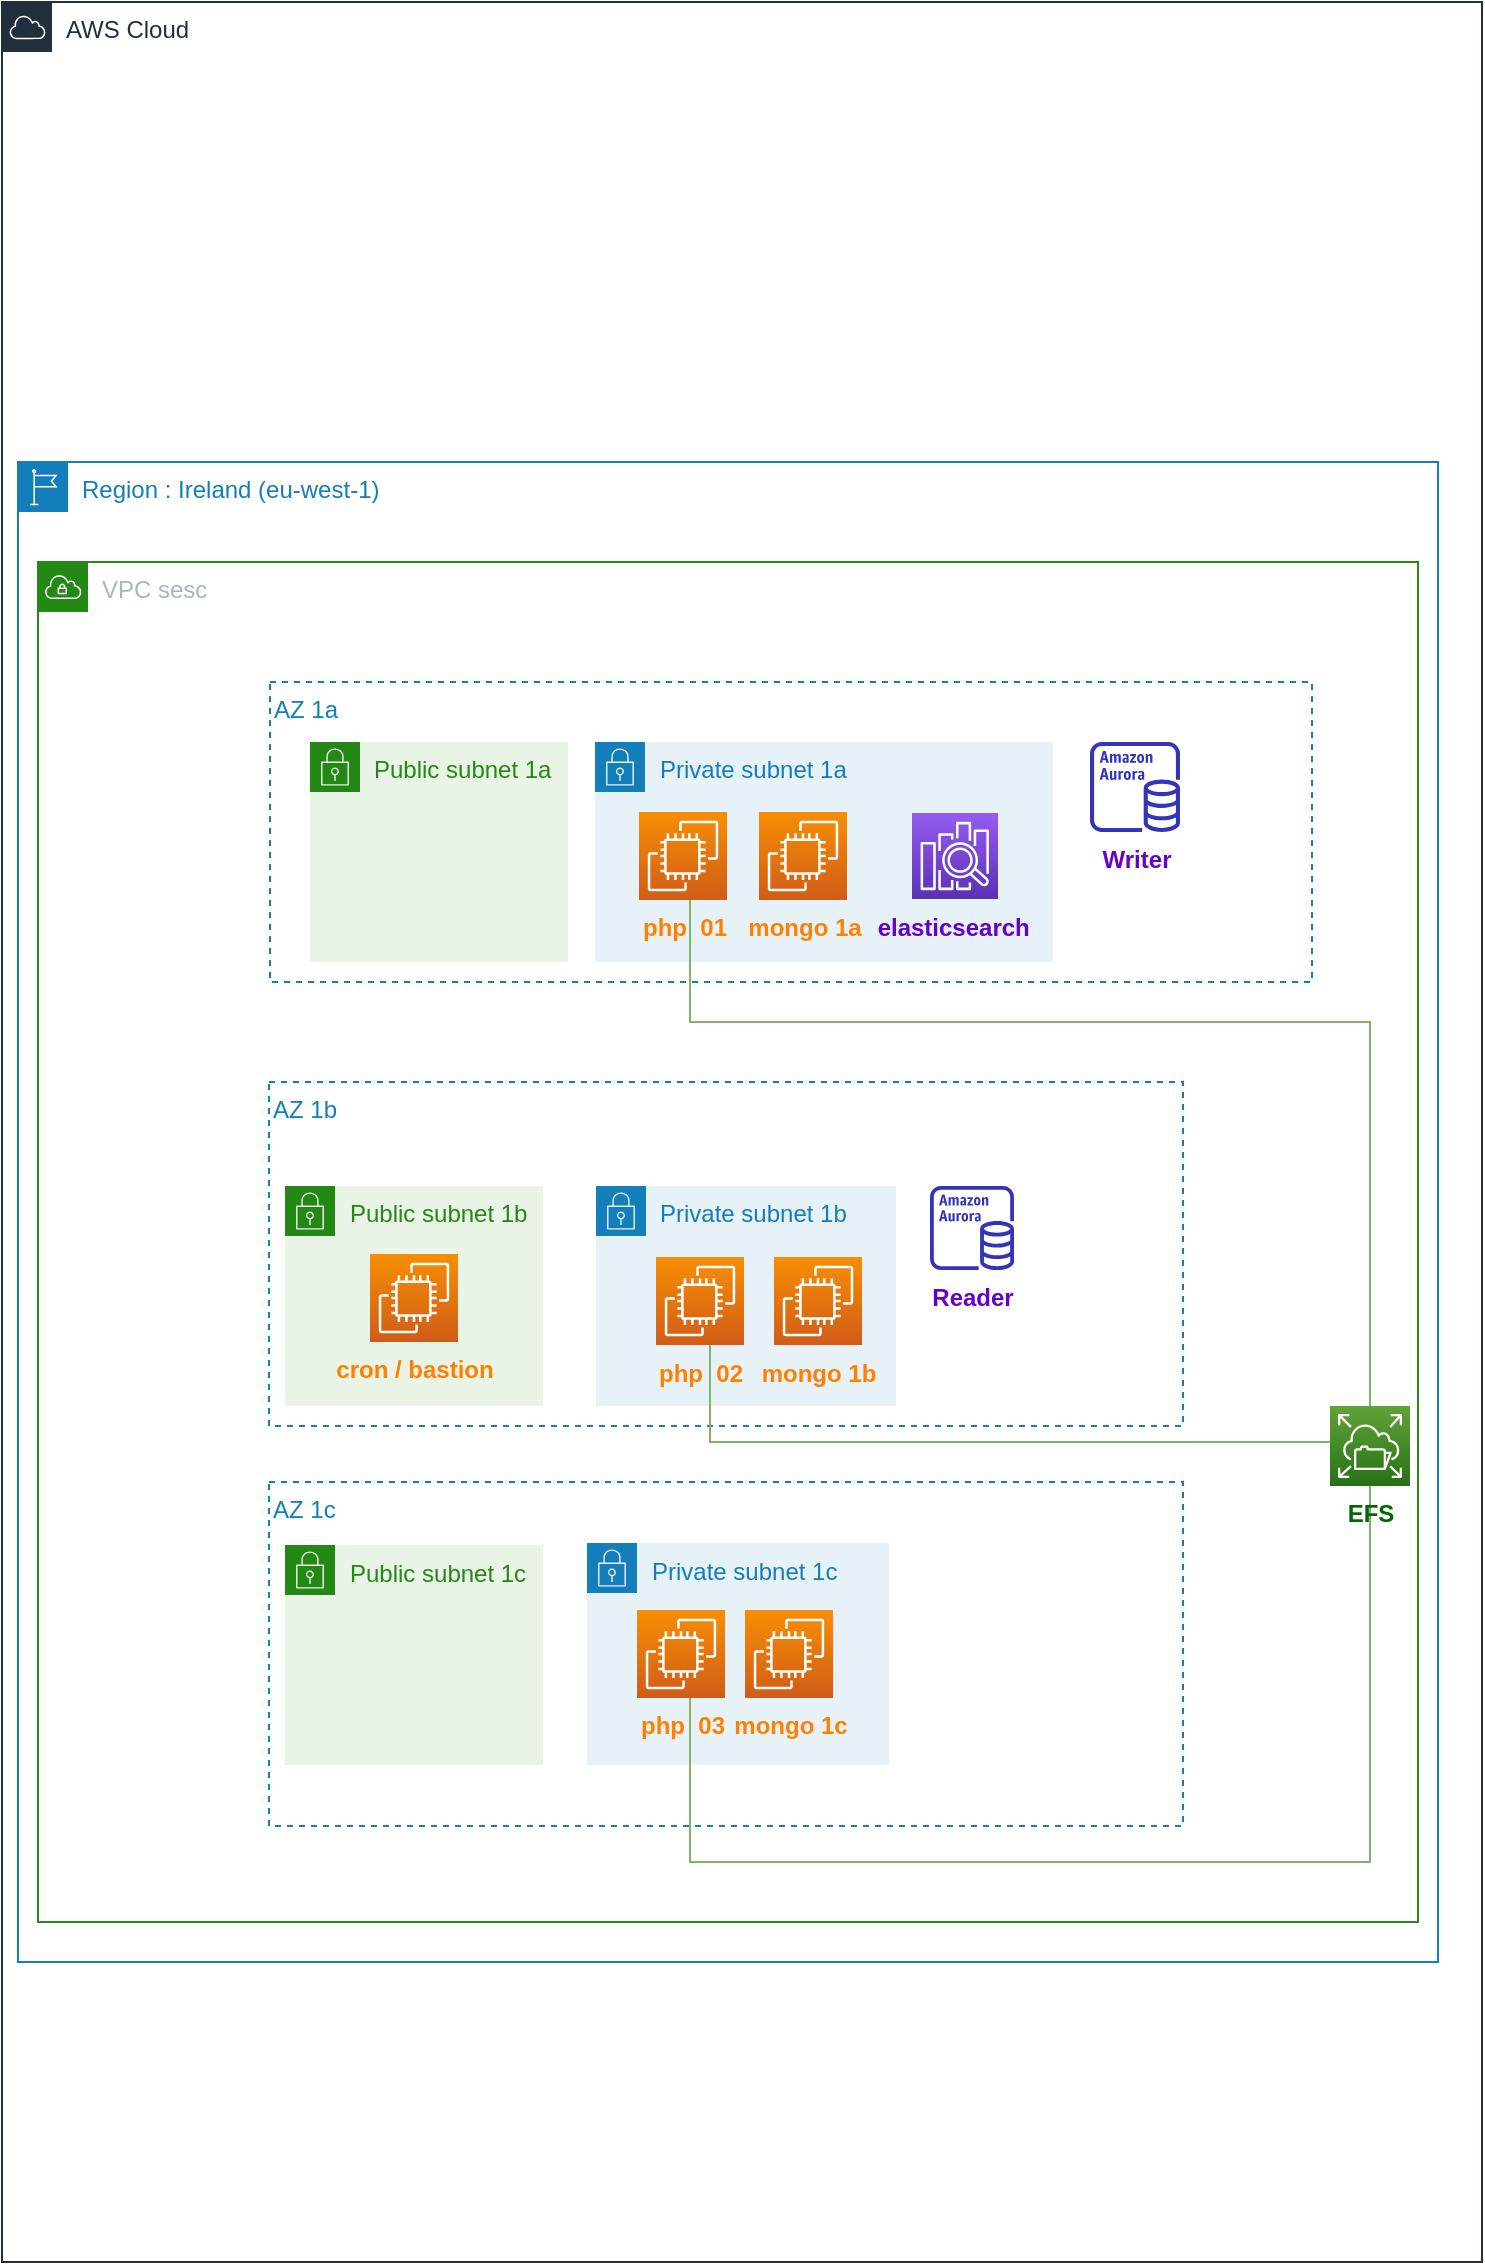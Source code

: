 <mxfile version="12.2.2" type="github" pages="1">
  <diagram id="4uRVFsyQm0KmxqMWwmNr" name="Page-1">
    <mxGraphModel dx="1062" dy="756" grid="1" gridSize="10" guides="1" tooltips="1" connect="1" arrows="1" fold="1" page="1" pageScale="1" pageWidth="827" pageHeight="1169" math="0" shadow="0">
      <root>
        <mxCell id="0"/>
        <mxCell id="N2LqG0-nj7z7RjuAbN2V-1" value="region network" parent="0"/>
        <mxCell id="8aeaqcqeNkye2ldPFs5D-1" value="AWS Cloud" style="points=[[0,0],[0.25,0],[0.5,0],[0.75,0],[1,0],[1,0.25],[1,0.5],[1,0.75],[1,1],[0.75,1],[0.5,1],[0.25,1],[0,1],[0,0.75],[0,0.5],[0,0.25]];outlineConnect=0;gradientColor=none;html=1;whiteSpace=wrap;fontSize=12;fontStyle=0;shape=mxgraph.aws4.group;grIcon=mxgraph.aws4.group_aws_cloud;strokeColor=#232F3E;fillColor=none;verticalAlign=top;align=left;spacingLeft=30;fontColor=#232F3E;dashed=0;" parent="N2LqG0-nj7z7RjuAbN2V-1" vertex="1">
          <mxGeometry x="76" y="20" width="740" height="1130" as="geometry"/>
        </mxCell>
        <mxCell id="8aeaqcqeNkye2ldPFs5D-2" value="Region : Ireland (eu-west-1)" style="points=[[0,0],[0.25,0],[0.5,0],[0.75,0],[1,0],[1,0.25],[1,0.5],[1,0.75],[1,1],[0.75,1],[0.5,1],[0.25,1],[0,1],[0,0.75],[0,0.5],[0,0.25]];outlineConnect=0;gradientColor=none;html=1;whiteSpace=wrap;fontSize=12;fontStyle=0;shape=mxgraph.aws4.group;grIcon=mxgraph.aws4.group_region;strokeColor=#147EBA;fillColor=none;verticalAlign=top;align=left;spacingLeft=30;fontColor=#147EBA;dashed=0;" parent="N2LqG0-nj7z7RjuAbN2V-1" vertex="1">
          <mxGeometry x="84" y="250" width="710" height="750" as="geometry"/>
        </mxCell>
        <mxCell id="1" value="vpc network" parent="0"/>
        <mxCell id="8aeaqcqeNkye2ldPFs5D-8" value="VPC sesc" style="points=[[0,0],[0.25,0],[0.5,0],[0.75,0],[1,0],[1,0.25],[1,0.5],[1,0.75],[1,1],[0.75,1],[0.5,1],[0.25,1],[0,1],[0,0.75],[0,0.5],[0,0.25]];outlineConnect=0;gradientColor=none;html=1;whiteSpace=wrap;fontSize=12;fontStyle=0;shape=mxgraph.aws4.group;grIcon=mxgraph.aws4.group_vpc;strokeColor=#248814;fillColor=none;verticalAlign=top;align=left;spacingLeft=30;fontColor=#AAB7B8;dashed=0;" parent="1" vertex="1">
          <mxGeometry x="94" y="300" width="690" height="680" as="geometry"/>
        </mxCell>
        <mxCell id="N2LqG0-nj7z7RjuAbN2V-2" value="network view" parent="0" visible="0"/>
        <mxCell id="8aeaqcqeNkye2ldPFs5D-28" value="" style="group" parent="N2LqG0-nj7z7RjuAbN2V-2" vertex="1" connectable="0">
          <mxGeometry x="180" y="330" width="588" height="490" as="geometry"/>
        </mxCell>
        <mxCell id="8aeaqcqeNkye2ldPFs5D-5" value="Availability Zone 1a" style="fillColor=none;strokeColor=#147EBA;dashed=1;verticalAlign=top;fontStyle=0;fontColor=#147EBA;" parent="8aeaqcqeNkye2ldPFs5D-28" vertex="1">
          <mxGeometry width="588" height="140" as="geometry"/>
        </mxCell>
        <mxCell id="8aeaqcqeNkye2ldPFs5D-10" value="Availability Zone 1b" style="fillColor=none;strokeColor=#147EBA;dashed=1;verticalAlign=top;fontStyle=0;fontColor=#147EBA;" parent="8aeaqcqeNkye2ldPFs5D-28" vertex="1">
          <mxGeometry y="180" width="588" height="140" as="geometry"/>
        </mxCell>
        <mxCell id="8aeaqcqeNkye2ldPFs5D-11" value="Availability Zone 1c" style="fillColor=none;strokeColor=#147EBA;dashed=1;verticalAlign=top;fontStyle=0;fontColor=#147EBA;" parent="8aeaqcqeNkye2ldPFs5D-28" vertex="1">
          <mxGeometry y="350" width="588" height="140" as="geometry"/>
        </mxCell>
        <mxCell id="8aeaqcqeNkye2ldPFs5D-12" value="Public subnet 1a&amp;nbsp;&lt;br&gt;&lt;br&gt;10.133.64.0/26" style="points=[[0,0],[0.25,0],[0.5,0],[0.75,0],[1,0],[1,0.25],[1,0.5],[1,0.75],[1,1],[0.75,1],[0.5,1],[0.25,1],[0,1],[0,0.75],[0,0.5],[0,0.25]];outlineConnect=0;gradientColor=none;html=1;whiteSpace=wrap;fontSize=12;fontStyle=0;shape=mxgraph.aws4.group;grIcon=mxgraph.aws4.group_security_group;grStroke=0;strokeColor=#248814;fillColor=#E9F3E6;verticalAlign=top;align=left;spacingLeft=30;fontColor=#248814;dashed=0;" parent="8aeaqcqeNkye2ldPFs5D-28" vertex="1">
          <mxGeometry x="18.667" y="13" width="214.667" height="115" as="geometry"/>
        </mxCell>
        <mxCell id="8aeaqcqeNkye2ldPFs5D-13" value="Public subnet 1b&lt;br&gt;&lt;br&gt;10.133.64.64/26" style="points=[[0,0],[0.25,0],[0.5,0],[0.75,0],[1,0],[1,0.25],[1,0.5],[1,0.75],[1,1],[0.75,1],[0.5,1],[0.25,1],[0,1],[0,0.75],[0,0.5],[0,0.25]];outlineConnect=0;gradientColor=none;html=1;whiteSpace=wrap;fontSize=12;fontStyle=0;shape=mxgraph.aws4.group;grIcon=mxgraph.aws4.group_security_group;grStroke=0;strokeColor=#248814;fillColor=#E9F3E6;verticalAlign=top;align=left;spacingLeft=30;fontColor=#248814;dashed=0;" parent="8aeaqcqeNkye2ldPFs5D-28" vertex="1">
          <mxGeometry x="18.667" y="193" width="214.667" height="115" as="geometry"/>
        </mxCell>
        <mxCell id="8aeaqcqeNkye2ldPFs5D-14" value="Public subnet 1c&lt;br&gt;&lt;br&gt;10.133.64.128/26" style="points=[[0,0],[0.25,0],[0.5,0],[0.75,0],[1,0],[1,0.25],[1,0.5],[1,0.75],[1,1],[0.75,1],[0.5,1],[0.25,1],[0,1],[0,0.75],[0,0.5],[0,0.25]];outlineConnect=0;gradientColor=none;html=1;whiteSpace=wrap;fontSize=12;fontStyle=0;shape=mxgraph.aws4.group;grIcon=mxgraph.aws4.group_security_group;grStroke=0;strokeColor=#248814;fillColor=#E9F3E6;verticalAlign=top;align=left;spacingLeft=30;fontColor=#248814;dashed=0;" parent="8aeaqcqeNkye2ldPFs5D-28" vertex="1">
          <mxGeometry x="18.667" y="363" width="214.667" height="115" as="geometry"/>
        </mxCell>
        <mxCell id="8aeaqcqeNkye2ldPFs5D-15" value="Private subnet 1a&lt;br&gt;&lt;br&gt;10.133.65.0/26&lt;br&gt;" style="points=[[0,0],[0.25,0],[0.5,0],[0.75,0],[1,0],[1,0.25],[1,0.5],[1,0.75],[1,1],[0.75,1],[0.5,1],[0.25,1],[0,1],[0,0.75],[0,0.5],[0,0.25]];outlineConnect=0;gradientColor=none;html=1;whiteSpace=wrap;fontSize=12;fontStyle=0;shape=mxgraph.aws4.group;grIcon=mxgraph.aws4.group_security_group;grStroke=0;strokeColor=#147EBA;fillColor=#E6F2F8;verticalAlign=top;align=left;spacingLeft=30;fontColor=#147EBA;dashed=0;" parent="8aeaqcqeNkye2ldPFs5D-28" vertex="1">
          <mxGeometry x="354.667" y="13" width="224" height="118" as="geometry"/>
        </mxCell>
        <mxCell id="8aeaqcqeNkye2ldPFs5D-16" value="Private subnet 1c&lt;br&gt;&lt;br&gt;10.133.65.128/26" style="points=[[0,0],[0.25,0],[0.5,0],[0.75,0],[1,0],[1,0.25],[1,0.5],[1,0.75],[1,1],[0.75,1],[0.5,1],[0.25,1],[0,1],[0,0.75],[0,0.5],[0,0.25]];outlineConnect=0;gradientColor=none;html=1;whiteSpace=wrap;fontSize=12;fontStyle=0;shape=mxgraph.aws4.group;grIcon=mxgraph.aws4.group_security_group;grStroke=0;strokeColor=#147EBA;fillColor=#E6F2F8;verticalAlign=top;align=left;spacingLeft=30;fontColor=#147EBA;dashed=0;" parent="8aeaqcqeNkye2ldPFs5D-28" vertex="1">
          <mxGeometry x="354.667" y="363" width="224" height="118" as="geometry"/>
        </mxCell>
        <mxCell id="8aeaqcqeNkye2ldPFs5D-17" value="Private subnet 1b&lt;br&gt;&lt;br&gt;10.133.65.64/26" style="points=[[0,0],[0.25,0],[0.5,0],[0.75,0],[1,0],[1,0.25],[1,0.5],[1,0.75],[1,1],[0.75,1],[0.5,1],[0.25,1],[0,1],[0,0.75],[0,0.5],[0,0.25]];outlineConnect=0;gradientColor=none;html=1;whiteSpace=wrap;fontSize=12;fontStyle=0;shape=mxgraph.aws4.group;grIcon=mxgraph.aws4.group_security_group;grStroke=0;strokeColor=#147EBA;fillColor=#E6F2F8;verticalAlign=top;align=left;spacingLeft=30;fontColor=#147EBA;dashed=0;" parent="8aeaqcqeNkye2ldPFs5D-28" vertex="1">
          <mxGeometry x="354.667" y="193" width="224" height="118" as="geometry"/>
        </mxCell>
        <mxCell id="8aeaqcqeNkye2ldPFs5D-21" value="&lt;font color=&quot;#7f00ff&quot;&gt;NAT Gateway&lt;/font&gt;" style="outlineConnect=0;fontColor=#232F3E;gradientColor=none;fillColor=#5A30B5;strokeColor=none;dashed=0;verticalLabelPosition=bottom;verticalAlign=top;align=center;html=1;fontSize=12;fontStyle=0;aspect=fixed;pointerEvents=1;shape=mxgraph.aws4.nat_gateway;" parent="8aeaqcqeNkye2ldPFs5D-28" vertex="1">
          <mxGeometry x="162.4" y="51.5" width="34.533" height="34.533" as="geometry"/>
        </mxCell>
        <mxCell id="8aeaqcqeNkye2ldPFs5D-25" value="&lt;font color=&quot;#7f00ff&quot;&gt;NAT Gateway&lt;/font&gt;" style="outlineConnect=0;fontColor=#232F3E;gradientColor=none;fillColor=#5A30B5;strokeColor=none;dashed=0;verticalLabelPosition=bottom;verticalAlign=top;align=center;html=1;fontSize=12;fontStyle=0;aspect=fixed;pointerEvents=1;shape=mxgraph.aws4.nat_gateway;" parent="8aeaqcqeNkye2ldPFs5D-28" vertex="1">
          <mxGeometry x="162.4" y="235" width="34.533" height="34.533" as="geometry"/>
        </mxCell>
        <mxCell id="8aeaqcqeNkye2ldPFs5D-26" value="&lt;font color=&quot;#7f00ff&quot;&gt;NAT Gateway&lt;/font&gt;" style="outlineConnect=0;fontColor=#232F3E;gradientColor=none;fillColor=#5A30B5;strokeColor=none;dashed=0;verticalLabelPosition=bottom;verticalAlign=top;align=center;html=1;fontSize=12;fontStyle=0;aspect=fixed;pointerEvents=1;shape=mxgraph.aws4.nat_gateway;" parent="8aeaqcqeNkye2ldPFs5D-28" vertex="1">
          <mxGeometry x="162.4" y="401.5" width="34.533" height="34.533" as="geometry"/>
        </mxCell>
        <mxCell id="8aeaqcqeNkye2ldPFs5D-22" value="&lt;font color=&quot;#6600cc&quot;&gt;router&lt;/font&gt;" style="outlineConnect=0;fontColor=#232F3E;gradientColor=none;fillColor=#5A30B5;strokeColor=none;dashed=0;verticalLabelPosition=bottom;verticalAlign=top;align=center;html=1;fontSize=12;fontStyle=0;aspect=fixed;pointerEvents=1;shape=mxgraph.aws4.customer_gateway;" parent="N2LqG0-nj7z7RjuAbN2V-2" vertex="1">
          <mxGeometry x="120" y="570" width="49" height="49" as="geometry"/>
        </mxCell>
        <mxCell id="N2LqG0-nj7z7RjuAbN2V-3" value="" style="group" vertex="1" connectable="0" parent="N2LqG0-nj7z7RjuAbN2V-2">
          <mxGeometry x="10" y="560" width="90" height="90" as="geometry"/>
        </mxCell>
        <mxCell id="8aeaqcqeNkye2ldPFs5D-32" value="" style="whiteSpace=wrap;html=1;aspect=fixed;labelBackgroundColor=none;labelBorderColor=none;strokeColor=none;" parent="N2LqG0-nj7z7RjuAbN2V-3" vertex="1">
          <mxGeometry width="90" height="90" as="geometry"/>
        </mxCell>
        <mxCell id="8aeaqcqeNkye2ldPFs5D-31" value="&lt;font color=&quot;#6600cc&quot;&gt;Internet Gateway&lt;/font&gt;" style="outlineConnect=0;fontColor=#232F3E;gradientColor=none;fillColor=#5A30B5;strokeColor=none;dashed=0;verticalLabelPosition=bottom;verticalAlign=top;align=center;html=1;fontSize=12;fontStyle=0;aspect=fixed;pointerEvents=1;shape=mxgraph.aws4.internet_gateway;labelBackgroundColor=none;" parent="N2LqG0-nj7z7RjuAbN2V-3" vertex="1">
          <mxGeometry x="19.219" y="9.375" width="51.562" height="51.562" as="geometry"/>
        </mxCell>
        <mxCell id="N2LqG0-nj7z7RjuAbN2V-4" value="drupal view" parent="0"/>
        <mxCell id="N2LqG0-nj7z7RjuAbN2V-12" value="Private subnet 1a" style="points=[[0,0],[0.25,0],[0.5,0],[0.75,0],[1,0],[1,0.25],[1,0.5],[1,0.75],[1,1],[0.75,1],[0.5,1],[0.25,1],[0,1],[0,0.75],[0,0.5],[0,0.25]];outlineConnect=0;gradientColor=none;html=1;whiteSpace=wrap;fontSize=12;fontStyle=0;shape=mxgraph.aws4.group;grIcon=mxgraph.aws4.group_security_group;grStroke=0;strokeColor=#147EBA;fillColor=#E6F2F8;verticalAlign=top;align=left;spacingLeft=30;fontColor=#147EBA;dashed=0;" vertex="1" parent="N2LqG0-nj7z7RjuAbN2V-4">
          <mxGeometry x="372.5" y="390" width="229" height="110" as="geometry"/>
        </mxCell>
        <mxCell id="N2LqG0-nj7z7RjuAbN2V-6" value="AZ 1a" style="fillColor=none;strokeColor=#147EBA;dashed=1;verticalAlign=top;fontStyle=0;fontColor=#147EBA;align=left;" vertex="1" parent="N2LqG0-nj7z7RjuAbN2V-4">
          <mxGeometry x="210" y="360" width="521" height="150" as="geometry"/>
        </mxCell>
        <mxCell id="N2LqG0-nj7z7RjuAbN2V-44" style="edgeStyle=orthogonalEdgeStyle;rounded=0;orthogonalLoop=1;jettySize=auto;html=1;fontColor=#FF8000;strokeColor=#82b366;strokeWidth=1;endArrow=none;endFill=0;fillColor=#d5e8d4;" edge="1" parent="N2LqG0-nj7z7RjuAbN2V-4" source="N2LqG0-nj7z7RjuAbN2V-39" target="N2LqG0-nj7z7RjuAbN2V-19">
          <mxGeometry relative="1" as="geometry">
            <Array as="points">
              <mxPoint x="760" y="530"/>
              <mxPoint x="420" y="530"/>
            </Array>
          </mxGeometry>
        </mxCell>
        <mxCell id="N2LqG0-nj7z7RjuAbN2V-8" value="AZ 1c" style="fillColor=none;strokeColor=#147EBA;dashed=1;verticalAlign=top;fontStyle=0;fontColor=#147EBA;align=left;" vertex="1" parent="N2LqG0-nj7z7RjuAbN2V-4">
          <mxGeometry x="209.5" y="760" width="457" height="172" as="geometry"/>
        </mxCell>
        <mxCell id="N2LqG0-nj7z7RjuAbN2V-7" value="AZ 1b" style="fillColor=none;strokeColor=#147EBA;dashed=1;verticalAlign=top;fontStyle=0;fontColor=#147EBA;align=left;" vertex="1" parent="N2LqG0-nj7z7RjuAbN2V-4">
          <mxGeometry x="209.5" y="560" width="457" height="172" as="geometry"/>
        </mxCell>
        <mxCell id="N2LqG0-nj7z7RjuAbN2V-32" value="Public subnet 1a&lt;br&gt;" style="points=[[0,0],[0.25,0],[0.5,0],[0.75,0],[1,0],[1,0.25],[1,0.5],[1,0.75],[1,1],[0.75,1],[0.5,1],[0.25,1],[0,1],[0,0.75],[0,0.5],[0,0.25]];outlineConnect=0;gradientColor=none;html=1;whiteSpace=wrap;fontSize=12;fontStyle=0;shape=mxgraph.aws4.group;grIcon=mxgraph.aws4.group_security_group;grStroke=0;strokeColor=#248814;fillColor=#E9F3E6;verticalAlign=top;align=left;spacingLeft=30;fontColor=#248814;dashed=0;" vertex="1" parent="N2LqG0-nj7z7RjuAbN2V-4">
          <mxGeometry x="230" y="390" width="129" height="110" as="geometry"/>
        </mxCell>
        <mxCell id="N2LqG0-nj7z7RjuAbN2V-33" value="Public subnet 1c" style="points=[[0,0],[0.25,0],[0.5,0],[0.75,0],[1,0],[1,0.25],[1,0.5],[1,0.75],[1,1],[0.75,1],[0.5,1],[0.25,1],[0,1],[0,0.75],[0,0.5],[0,0.25]];outlineConnect=0;gradientColor=none;html=1;whiteSpace=wrap;fontSize=12;fontStyle=0;shape=mxgraph.aws4.group;grIcon=mxgraph.aws4.group_security_group;grStroke=0;strokeColor=#248814;fillColor=#E9F3E6;verticalAlign=top;align=left;spacingLeft=30;fontColor=#248814;dashed=0;" vertex="1" parent="N2LqG0-nj7z7RjuAbN2V-4">
          <mxGeometry x="217.5" y="791.5" width="129" height="110" as="geometry"/>
        </mxCell>
        <mxCell id="N2LqG0-nj7z7RjuAbN2V-34" value="" style="group" vertex="1" connectable="0" parent="N2LqG0-nj7z7RjuAbN2V-4">
          <mxGeometry x="373" y="612" width="150" height="110" as="geometry"/>
        </mxCell>
        <mxCell id="N2LqG0-nj7z7RjuAbN2V-14" value="Private subnet 1b&lt;br&gt;" style="points=[[0,0],[0.25,0],[0.5,0],[0.75,0],[1,0],[1,0.25],[1,0.5],[1,0.75],[1,1],[0.75,1],[0.5,1],[0.25,1],[0,1],[0,0.75],[0,0.5],[0,0.25]];outlineConnect=0;gradientColor=none;html=1;whiteSpace=wrap;fontSize=12;fontStyle=0;shape=mxgraph.aws4.group;grIcon=mxgraph.aws4.group_security_group;grStroke=0;strokeColor=#147EBA;fillColor=#E6F2F8;verticalAlign=top;align=left;spacingLeft=30;fontColor=#147EBA;dashed=0;" vertex="1" parent="N2LqG0-nj7z7RjuAbN2V-34">
          <mxGeometry width="150" height="110" as="geometry"/>
        </mxCell>
        <mxCell id="N2LqG0-nj7z7RjuAbN2V-20" value="php&amp;nbsp; 02" style="outlineConnect=0;fontColor=#FF8000;gradientColor=#F78E04;gradientDirection=north;fillColor=#D05C17;strokeColor=#ffffff;dashed=0;verticalLabelPosition=bottom;verticalAlign=top;align=center;html=1;fontSize=12;fontStyle=1;aspect=fixed;shape=mxgraph.aws4.resourceIcon;resIcon=mxgraph.aws4.ec2;labelBackgroundColor=none;" vertex="1" parent="N2LqG0-nj7z7RjuAbN2V-34">
          <mxGeometry x="30" y="35.5" width="44" height="44" as="geometry"/>
        </mxCell>
        <mxCell id="N2LqG0-nj7z7RjuAbN2V-27" value="mongo 1b" style="outlineConnect=0;fontColor=#FF8000;gradientColor=#F78E04;gradientDirection=north;fillColor=#D05C17;strokeColor=#ffffff;dashed=0;verticalLabelPosition=bottom;verticalAlign=top;align=center;html=1;fontSize=12;fontStyle=1;aspect=fixed;shape=mxgraph.aws4.resourceIcon;resIcon=mxgraph.aws4.ec2;labelBackgroundColor=none;" vertex="1" parent="N2LqG0-nj7z7RjuAbN2V-34">
          <mxGeometry x="89" y="35.5" width="44" height="44" as="geometry"/>
        </mxCell>
        <mxCell id="N2LqG0-nj7z7RjuAbN2V-35" value="" style="group" vertex="1" connectable="0" parent="N2LqG0-nj7z7RjuAbN2V-4">
          <mxGeometry x="368.5" y="790.5" width="151" height="111" as="geometry"/>
        </mxCell>
        <mxCell id="N2LqG0-nj7z7RjuAbN2V-13" value="Private subnet 1c" style="points=[[0,0],[0.25,0],[0.5,0],[0.75,0],[1,0],[1,0.25],[1,0.5],[1,0.75],[1,1],[0.75,1],[0.5,1],[0.25,1],[0,1],[0,0.75],[0,0.5],[0,0.25]];outlineConnect=0;gradientColor=none;html=1;whiteSpace=wrap;fontSize=12;fontStyle=0;shape=mxgraph.aws4.group;grIcon=mxgraph.aws4.group_security_group;grStroke=0;strokeColor=#147EBA;fillColor=#E6F2F8;verticalAlign=top;align=left;spacingLeft=30;fontColor=#147EBA;dashed=0;" vertex="1" parent="N2LqG0-nj7z7RjuAbN2V-35">
          <mxGeometry width="151" height="111" as="geometry"/>
        </mxCell>
        <mxCell id="N2LqG0-nj7z7RjuAbN2V-18" value="php&amp;nbsp; 03" style="outlineConnect=0;fontColor=#FF8000;gradientColor=#F78E04;gradientDirection=north;fillColor=#D05C17;strokeColor=#ffffff;dashed=0;verticalLabelPosition=bottom;verticalAlign=top;align=center;html=1;fontSize=12;fontStyle=1;aspect=fixed;shape=mxgraph.aws4.resourceIcon;resIcon=mxgraph.aws4.ec2;labelBackgroundColor=none;" vertex="1" parent="N2LqG0-nj7z7RjuAbN2V-35">
          <mxGeometry x="25" y="33.5" width="44" height="44" as="geometry"/>
        </mxCell>
        <mxCell id="N2LqG0-nj7z7RjuAbN2V-26" value="mongo 1c" style="outlineConnect=0;fontColor=#FF8000;gradientColor=#F78E04;gradientDirection=north;fillColor=#D05C17;strokeColor=#ffffff;dashed=0;verticalLabelPosition=bottom;verticalAlign=top;align=center;html=1;fontSize=12;fontStyle=1;aspect=fixed;shape=mxgraph.aws4.resourceIcon;resIcon=mxgraph.aws4.ec2;labelBackgroundColor=none;" vertex="1" parent="N2LqG0-nj7z7RjuAbN2V-35">
          <mxGeometry x="79" y="33.5" width="44" height="44" as="geometry"/>
        </mxCell>
        <mxCell id="N2LqG0-nj7z7RjuAbN2V-36" value="" style="group" vertex="1" connectable="0" parent="N2LqG0-nj7z7RjuAbN2V-4">
          <mxGeometry x="217.5" y="612" width="129" height="110" as="geometry"/>
        </mxCell>
        <mxCell id="N2LqG0-nj7z7RjuAbN2V-10" value="Public subnet 1b&lt;br&gt;&lt;br&gt;" style="points=[[0,0],[0.25,0],[0.5,0],[0.75,0],[1,0],[1,0.25],[1,0.5],[1,0.75],[1,1],[0.75,1],[0.5,1],[0.25,1],[0,1],[0,0.75],[0,0.5],[0,0.25]];outlineConnect=0;gradientColor=none;html=1;whiteSpace=wrap;fontSize=12;fontStyle=0;shape=mxgraph.aws4.group;grIcon=mxgraph.aws4.group_security_group;grStroke=0;strokeColor=#248814;fillColor=#E9F3E6;verticalAlign=top;align=left;spacingLeft=30;fontColor=#248814;dashed=0;" vertex="1" parent="N2LqG0-nj7z7RjuAbN2V-36">
          <mxGeometry width="129" height="110" as="geometry"/>
        </mxCell>
        <mxCell id="N2LqG0-nj7z7RjuAbN2V-28" value="cron / bastion" style="outlineConnect=0;fontColor=#FF8000;gradientColor=#F78E04;gradientDirection=north;fillColor=#D05C17;strokeColor=#ffffff;dashed=0;verticalLabelPosition=bottom;verticalAlign=top;align=center;html=1;fontSize=12;fontStyle=1;aspect=fixed;shape=mxgraph.aws4.resourceIcon;resIcon=mxgraph.aws4.ec2;labelBackgroundColor=none;" vertex="1" parent="N2LqG0-nj7z7RjuAbN2V-36">
          <mxGeometry x="42.5" y="34" width="44" height="44" as="geometry"/>
        </mxCell>
        <mxCell id="N2LqG0-nj7z7RjuAbN2V-37" value="&lt;font color=&quot;#6600cc&quot;&gt;&lt;b&gt;Writer&lt;/b&gt;&lt;/font&gt;" style="outlineConnect=0;fontColor=#232F3E;gradientColor=none;fillColor=#3334B9;strokeColor=none;dashed=0;verticalLabelPosition=bottom;verticalAlign=top;align=center;html=1;fontSize=12;fontStyle=0;aspect=fixed;pointerEvents=1;shape=mxgraph.aws4.aurora_instance;labelBackgroundColor=none;" vertex="1" parent="N2LqG0-nj7z7RjuAbN2V-4">
          <mxGeometry x="620" y="390" width="45" height="45" as="geometry"/>
        </mxCell>
        <mxCell id="N2LqG0-nj7z7RjuAbN2V-38" value="&lt;font color=&quot;#6600cc&quot;&gt;&lt;b&gt;Reader&lt;/b&gt;&lt;/font&gt;" style="outlineConnect=0;fontColor=#232F3E;gradientColor=none;fillColor=#3334B9;strokeColor=none;dashed=0;verticalLabelPosition=bottom;verticalAlign=top;align=center;html=1;fontSize=12;fontStyle=0;aspect=fixed;pointerEvents=1;shape=mxgraph.aws4.aurora_instance;labelBackgroundColor=none;" vertex="1" parent="N2LqG0-nj7z7RjuAbN2V-4">
          <mxGeometry x="540" y="612" width="42" height="42" as="geometry"/>
        </mxCell>
        <mxCell id="N2LqG0-nj7z7RjuAbN2V-45" style="edgeStyle=orthogonalEdgeStyle;rounded=0;orthogonalLoop=1;jettySize=auto;html=1;fontColor=#FF8000;fillColor=#d5e8d4;strokeColor=#82b366;endArrow=none;endFill=0;" edge="1" parent="N2LqG0-nj7z7RjuAbN2V-4" source="N2LqG0-nj7z7RjuAbN2V-39" target="N2LqG0-nj7z7RjuAbN2V-20">
          <mxGeometry relative="1" as="geometry">
            <Array as="points">
              <mxPoint x="430" y="740"/>
            </Array>
          </mxGeometry>
        </mxCell>
        <mxCell id="N2LqG0-nj7z7RjuAbN2V-46" style="edgeStyle=orthogonalEdgeStyle;rounded=0;orthogonalLoop=1;jettySize=auto;html=1;fontColor=#FF8000;fillColor=#d5e8d4;strokeColor=#82b366;endArrow=none;endFill=0;" edge="1" parent="N2LqG0-nj7z7RjuAbN2V-4" source="N2LqG0-nj7z7RjuAbN2V-39" target="N2LqG0-nj7z7RjuAbN2V-18">
          <mxGeometry relative="1" as="geometry">
            <Array as="points">
              <mxPoint x="760" y="950"/>
              <mxPoint x="420" y="950"/>
            </Array>
          </mxGeometry>
        </mxCell>
        <mxCell id="N2LqG0-nj7z7RjuAbN2V-39" value="&lt;font color=&quot;#006600&quot;&gt;&lt;b&gt;EFS&lt;/b&gt;&lt;/font&gt;" style="outlineConnect=0;fontColor=#232F3E;gradientColor=#60A337;gradientDirection=north;fillColor=#277116;strokeColor=#ffffff;dashed=0;verticalLabelPosition=bottom;verticalAlign=top;align=center;html=1;fontSize=12;fontStyle=0;aspect=fixed;shape=mxgraph.aws4.resourceIcon;resIcon=mxgraph.aws4.elastic_file_system;labelBackgroundColor=none;" vertex="1" parent="N2LqG0-nj7z7RjuAbN2V-4">
          <mxGeometry x="740" y="722" width="40" height="40" as="geometry"/>
        </mxCell>
        <mxCell id="N2LqG0-nj7z7RjuAbN2V-29" value="&lt;font color=&quot;#6600cc&quot;&gt;&lt;b&gt;elasticsearch&amp;nbsp;&lt;/b&gt;&lt;/font&gt;" style="outlineConnect=0;fontColor=#232F3E;gradientColor=#945DF2;gradientDirection=north;fillColor=#5A30B5;strokeColor=#ffffff;dashed=0;verticalLabelPosition=bottom;verticalAlign=top;align=center;html=1;fontSize=12;fontStyle=0;aspect=fixed;shape=mxgraph.aws4.resourceIcon;resIcon=mxgraph.aws4.elasticsearch_service;labelBackgroundColor=none;" vertex="1" parent="N2LqG0-nj7z7RjuAbN2V-4">
          <mxGeometry x="531" y="425.5" width="43" height="43" as="geometry"/>
        </mxCell>
        <mxCell id="N2LqG0-nj7z7RjuAbN2V-23" value="mongo 1a" style="outlineConnect=0;fontColor=#FF8000;gradientColor=#F78E04;gradientDirection=north;fillColor=#D05C17;strokeColor=#ffffff;dashed=0;verticalLabelPosition=bottom;verticalAlign=top;align=center;html=1;fontSize=12;fontStyle=1;aspect=fixed;shape=mxgraph.aws4.resourceIcon;resIcon=mxgraph.aws4.ec2;labelBackgroundColor=none;" vertex="1" parent="N2LqG0-nj7z7RjuAbN2V-4">
          <mxGeometry x="454.5" y="425" width="44" height="44" as="geometry"/>
        </mxCell>
        <mxCell id="N2LqG0-nj7z7RjuAbN2V-19" value="php&amp;nbsp; 01" style="outlineConnect=0;fontColor=#FF8000;gradientColor=#F78E04;gradientDirection=north;fillColor=#D05C17;strokeColor=#ffffff;dashed=0;verticalLabelPosition=bottom;verticalAlign=top;align=center;html=1;fontSize=12;fontStyle=1;aspect=fixed;shape=mxgraph.aws4.resourceIcon;resIcon=mxgraph.aws4.ec2;labelBackgroundColor=none;horizontal=1;" vertex="1" parent="N2LqG0-nj7z7RjuAbN2V-4">
          <mxGeometry x="394.5" y="425" width="44" height="44" as="geometry"/>
        </mxCell>
      </root>
    </mxGraphModel>
  </diagram>
</mxfile>
